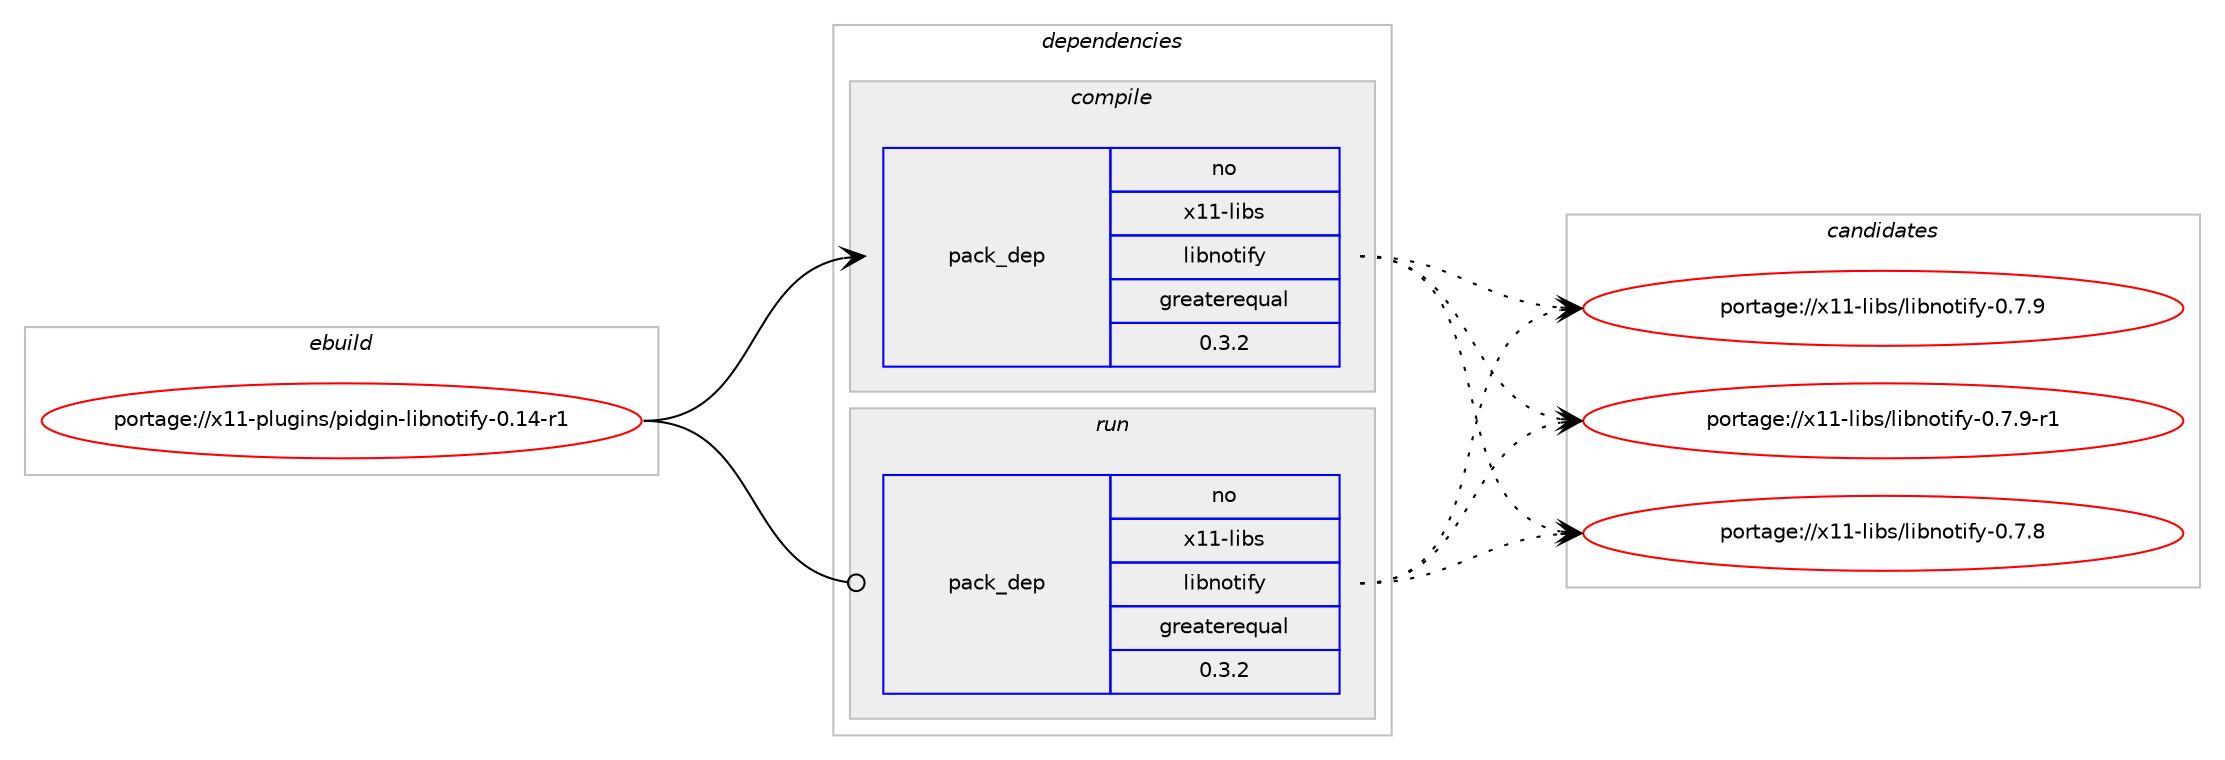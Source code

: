 digraph prolog {

# *************
# Graph options
# *************

newrank=true;
concentrate=true;
compound=true;
graph [rankdir=LR,fontname=Helvetica,fontsize=10,ranksep=1.5];#, ranksep=2.5, nodesep=0.2];
edge  [arrowhead=vee];
node  [fontname=Helvetica,fontsize=10];

# **********
# The ebuild
# **********

subgraph cluster_leftcol {
color=gray;
rank=same;
label=<<i>ebuild</i>>;
id [label="portage://x11-plugins/pidgin-libnotify-0.14-r1", color=red, width=4, href="../x11-plugins/pidgin-libnotify-0.14-r1.svg"];
}

# ****************
# The dependencies
# ****************

subgraph cluster_midcol {
color=gray;
label=<<i>dependencies</i>>;
subgraph cluster_compile {
fillcolor="#eeeeee";
style=filled;
label=<<i>compile</i>>;
# *** BEGIN UNKNOWN DEPENDENCY TYPE (TODO) ***
# id -> package_dependency(portage://x11-plugins/pidgin-libnotify-0.14-r1,install,no,net-im,pidgin,none,[,,],[],[use(enable(gtk),none)])
# *** END UNKNOWN DEPENDENCY TYPE (TODO) ***

# *** BEGIN UNKNOWN DEPENDENCY TYPE (TODO) ***
# id -> package_dependency(portage://x11-plugins/pidgin-libnotify-0.14-r1,install,no,virtual,pkgconfig,none,[,,],[],[])
# *** END UNKNOWN DEPENDENCY TYPE (TODO) ***

# *** BEGIN UNKNOWN DEPENDENCY TYPE (TODO) ***
# id -> package_dependency(portage://x11-plugins/pidgin-libnotify-0.14-r1,install,no,x11-libs,gtk+,none,[,,],[slot(2)],[])
# *** END UNKNOWN DEPENDENCY TYPE (TODO) ***

subgraph pack246 {
dependency460 [label=<<TABLE BORDER="0" CELLBORDER="1" CELLSPACING="0" CELLPADDING="4" WIDTH="220"><TR><TD ROWSPAN="6" CELLPADDING="30">pack_dep</TD></TR><TR><TD WIDTH="110">no</TD></TR><TR><TD>x11-libs</TD></TR><TR><TD>libnotify</TD></TR><TR><TD>greaterequal</TD></TR><TR><TD>0.3.2</TD></TR></TABLE>>, shape=none, color=blue];
}
id:e -> dependency460:w [weight=20,style="solid",arrowhead="vee"];
}
subgraph cluster_compileandrun {
fillcolor="#eeeeee";
style=filled;
label=<<i>compile and run</i>>;
}
subgraph cluster_run {
fillcolor="#eeeeee";
style=filled;
label=<<i>run</i>>;
# *** BEGIN UNKNOWN DEPENDENCY TYPE (TODO) ***
# id -> package_dependency(portage://x11-plugins/pidgin-libnotify-0.14-r1,run,no,net-im,pidgin,none,[,,],[],[use(enable(gtk),none)])
# *** END UNKNOWN DEPENDENCY TYPE (TODO) ***

# *** BEGIN UNKNOWN DEPENDENCY TYPE (TODO) ***
# id -> package_dependency(portage://x11-plugins/pidgin-libnotify-0.14-r1,run,no,x11-libs,gtk+,none,[,,],[slot(2)],[])
# *** END UNKNOWN DEPENDENCY TYPE (TODO) ***

subgraph pack247 {
dependency461 [label=<<TABLE BORDER="0" CELLBORDER="1" CELLSPACING="0" CELLPADDING="4" WIDTH="220"><TR><TD ROWSPAN="6" CELLPADDING="30">pack_dep</TD></TR><TR><TD WIDTH="110">no</TD></TR><TR><TD>x11-libs</TD></TR><TR><TD>libnotify</TD></TR><TR><TD>greaterequal</TD></TR><TR><TD>0.3.2</TD></TR></TABLE>>, shape=none, color=blue];
}
id:e -> dependency461:w [weight=20,style="solid",arrowhead="odot"];
}
}

# **************
# The candidates
# **************

subgraph cluster_choices {
rank=same;
color=gray;
label=<<i>candidates</i>>;

subgraph choice246 {
color=black;
nodesep=1;
choice120494945108105981154710810598110111116105102121454846554656 [label="portage://x11-libs/libnotify-0.7.8", color=red, width=4,href="../x11-libs/libnotify-0.7.8.svg"];
choice120494945108105981154710810598110111116105102121454846554657 [label="portage://x11-libs/libnotify-0.7.9", color=red, width=4,href="../x11-libs/libnotify-0.7.9.svg"];
choice1204949451081059811547108105981101111161051021214548465546574511449 [label="portage://x11-libs/libnotify-0.7.9-r1", color=red, width=4,href="../x11-libs/libnotify-0.7.9-r1.svg"];
dependency460:e -> choice120494945108105981154710810598110111116105102121454846554656:w [style=dotted,weight="100"];
dependency460:e -> choice120494945108105981154710810598110111116105102121454846554657:w [style=dotted,weight="100"];
dependency460:e -> choice1204949451081059811547108105981101111161051021214548465546574511449:w [style=dotted,weight="100"];
}
subgraph choice247 {
color=black;
nodesep=1;
choice120494945108105981154710810598110111116105102121454846554656 [label="portage://x11-libs/libnotify-0.7.8", color=red, width=4,href="../x11-libs/libnotify-0.7.8.svg"];
choice120494945108105981154710810598110111116105102121454846554657 [label="portage://x11-libs/libnotify-0.7.9", color=red, width=4,href="../x11-libs/libnotify-0.7.9.svg"];
choice1204949451081059811547108105981101111161051021214548465546574511449 [label="portage://x11-libs/libnotify-0.7.9-r1", color=red, width=4,href="../x11-libs/libnotify-0.7.9-r1.svg"];
dependency461:e -> choice120494945108105981154710810598110111116105102121454846554656:w [style=dotted,weight="100"];
dependency461:e -> choice120494945108105981154710810598110111116105102121454846554657:w [style=dotted,weight="100"];
dependency461:e -> choice1204949451081059811547108105981101111161051021214548465546574511449:w [style=dotted,weight="100"];
}
}

}
